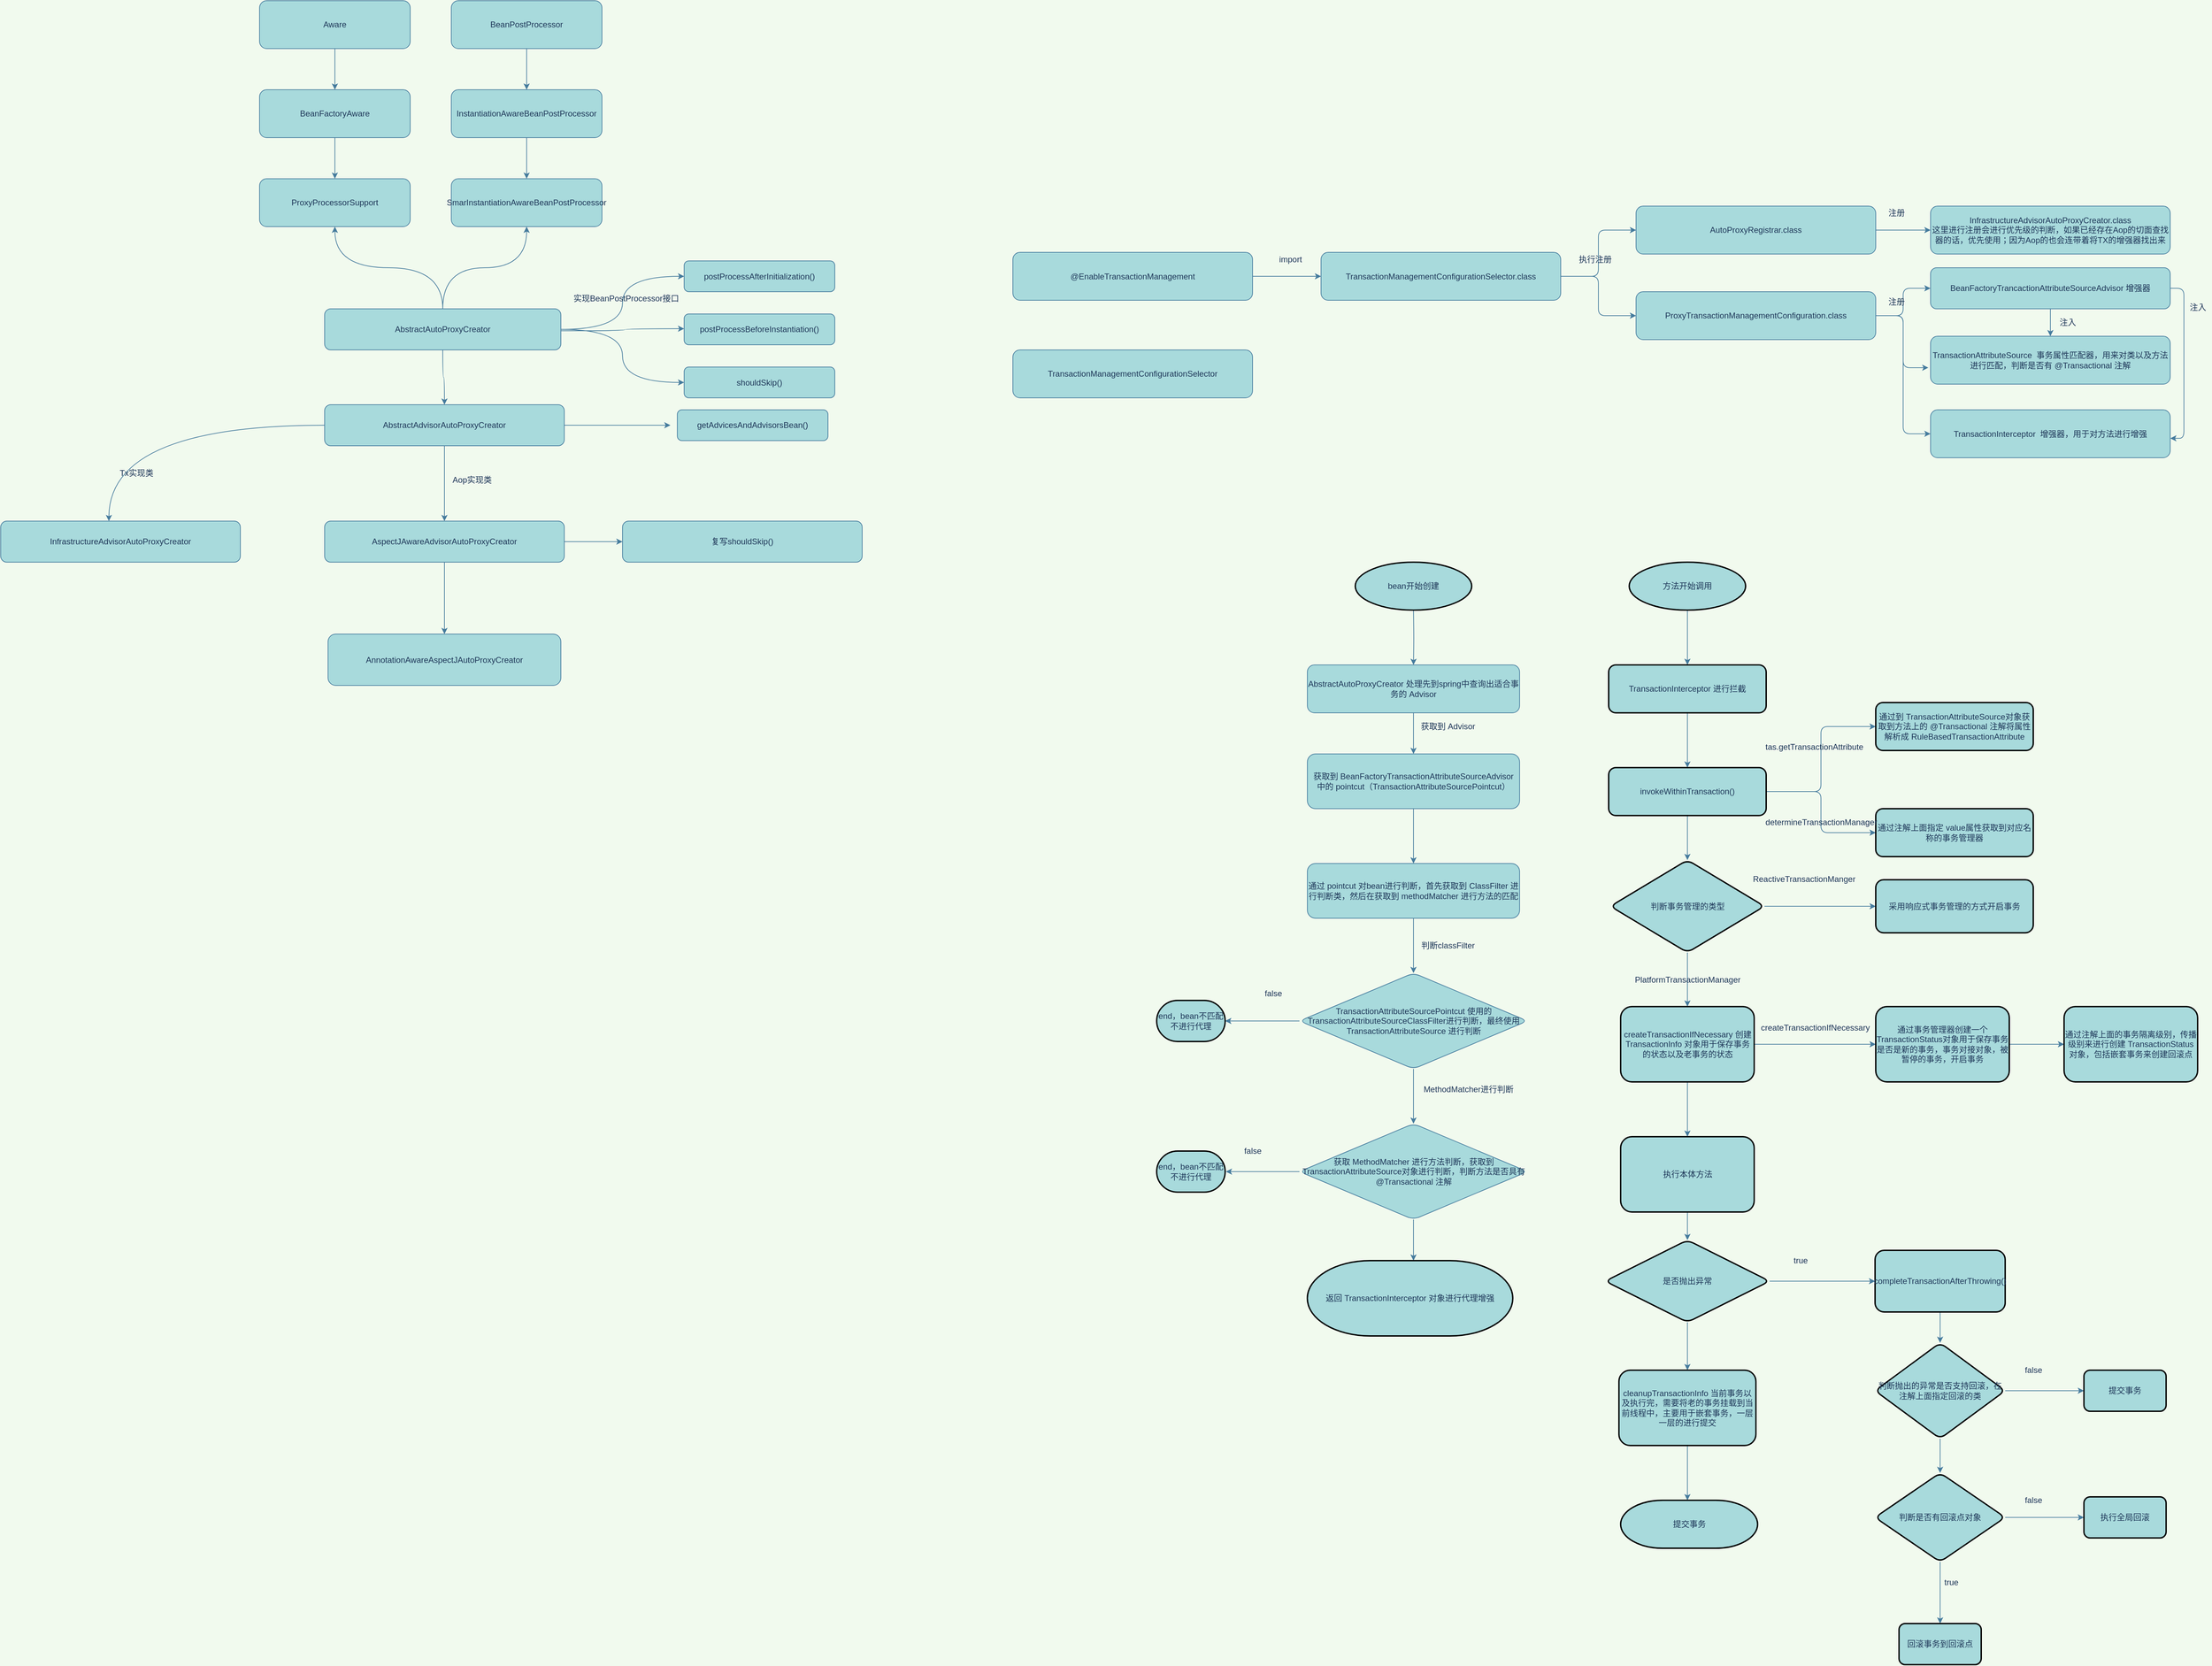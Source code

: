 <mxfile version="14.9.6" type="device"><diagram id="C5RBs43oDa-KdzZeNtuy" name="Page-1"><mxGraphModel dx="3903" dy="832" grid="1" gridSize="10" guides="1" tooltips="1" connect="1" arrows="1" fold="1" page="1" pageScale="1" pageWidth="827" pageHeight="1169" background="#F1FAEE" math="0" shadow="0"><root><mxCell id="WIyWlLk6GJQsqaUBKTNV-0"/><mxCell id="WIyWlLk6GJQsqaUBKTNV-1" parent="WIyWlLk6GJQsqaUBKTNV-0"/><mxCell id="eLT0tfoEjHKnjfUQOv0R-0" value="TransactionManagementConfigurationSelector" style="whiteSpace=wrap;html=1;sketch=0;strokeColor=#457B9D;fillColor=#A8DADC;fontColor=#1D3557;rounded=1;" parent="WIyWlLk6GJQsqaUBKTNV-1" vertex="1"><mxGeometry x="-940" y="740" width="350" height="70" as="geometry"/></mxCell><mxCell id="P9A4Nkdk_NqJgj8fRBMP-0" value="&lt;span&gt;AnnotationAwareAspectJAutoProxyCreator&lt;/span&gt;" style="whiteSpace=wrap;html=1;sketch=0;strokeColor=#457B9D;fillColor=#A8DADC;fontColor=#1D3557;rounded=1;" parent="WIyWlLk6GJQsqaUBKTNV-1" vertex="1"><mxGeometry x="-1940" y="1155" width="340" height="75" as="geometry"/></mxCell><mxCell id="P9A4Nkdk_NqJgj8fRBMP-1" value="" style="edgeStyle=orthogonalEdgeStyle;sketch=0;orthogonalLoop=1;jettySize=auto;html=1;strokeColor=#457B9D;fillColor=#A8DADC;fontColor=#1D3557;curved=1;labelBackgroundColor=#F1FAEE;" parent="WIyWlLk6GJQsqaUBKTNV-1" source="P9A4Nkdk_NqJgj8fRBMP-2" target="P9A4Nkdk_NqJgj8fRBMP-0" edge="1"><mxGeometry relative="1" as="geometry"/></mxCell><mxCell id="P9A4Nkdk_NqJgj8fRBMP-28" style="edgeStyle=orthogonalEdgeStyle;orthogonalLoop=1;jettySize=auto;html=1;curved=1;strokeColor=#457B9D;fontColor=#1D3557;labelBackgroundColor=#F1FAEE;" parent="WIyWlLk6GJQsqaUBKTNV-1" source="P9A4Nkdk_NqJgj8fRBMP-2" edge="1"><mxGeometry relative="1" as="geometry"><mxPoint x="-1510" y="1020" as="targetPoint"/></mxGeometry></mxCell><mxCell id="P9A4Nkdk_NqJgj8fRBMP-2" value="AspectJAwareAdvisorAutoProxyCreator" style="whiteSpace=wrap;html=1;fontColor=#1D3557;strokeColor=#457B9D;fillColor=#A8DADC;sketch=0;rounded=1;" parent="WIyWlLk6GJQsqaUBKTNV-1" vertex="1"><mxGeometry x="-1945" y="990" width="350" height="60" as="geometry"/></mxCell><mxCell id="P9A4Nkdk_NqJgj8fRBMP-3" style="edgeStyle=orthogonalEdgeStyle;sketch=0;orthogonalLoop=1;jettySize=auto;html=1;entryX=0.5;entryY=0;entryDx=0;entryDy=0;strokeColor=#457B9D;fillColor=#A8DADC;fontColor=#1D3557;curved=1;labelBackgroundColor=#F1FAEE;" parent="WIyWlLk6GJQsqaUBKTNV-1" source="P9A4Nkdk_NqJgj8fRBMP-4" target="P9A4Nkdk_NqJgj8fRBMP-2" edge="1"><mxGeometry relative="1" as="geometry"/></mxCell><mxCell id="P9A4Nkdk_NqJgj8fRBMP-24" style="edgeStyle=orthogonalEdgeStyle;orthogonalLoop=1;jettySize=auto;html=1;curved=1;strokeColor=#457B9D;fontColor=#1D3557;labelBackgroundColor=#F1FAEE;" parent="WIyWlLk6GJQsqaUBKTNV-1" source="P9A4Nkdk_NqJgj8fRBMP-4" edge="1"><mxGeometry relative="1" as="geometry"><mxPoint x="-2260" y="990" as="targetPoint"/></mxGeometry></mxCell><mxCell id="P9A4Nkdk_NqJgj8fRBMP-35" style="edgeStyle=orthogonalEdgeStyle;curved=1;orthogonalLoop=1;jettySize=auto;html=1;strokeColor=#457B9D;fontColor=#1D3557;labelBackgroundColor=#F1FAEE;" parent="WIyWlLk6GJQsqaUBKTNV-1" source="P9A4Nkdk_NqJgj8fRBMP-4" edge="1"><mxGeometry relative="1" as="geometry"><mxPoint x="-1440" y="850" as="targetPoint"/></mxGeometry></mxCell><mxCell id="P9A4Nkdk_NqJgj8fRBMP-4" value="AbstractAdvisorAutoProxyCreator" style="whiteSpace=wrap;html=1;fontColor=#1D3557;strokeColor=#457B9D;fillColor=#A8DADC;sketch=0;rounded=1;" parent="WIyWlLk6GJQsqaUBKTNV-1" vertex="1"><mxGeometry x="-1945" y="820" width="350" height="60" as="geometry"/></mxCell><mxCell id="P9A4Nkdk_NqJgj8fRBMP-5" value="" style="edgeStyle=orthogonalEdgeStyle;sketch=0;orthogonalLoop=1;jettySize=auto;html=1;strokeColor=#457B9D;fillColor=#A8DADC;fontColor=#1D3557;curved=1;labelBackgroundColor=#F1FAEE;" parent="WIyWlLk6GJQsqaUBKTNV-1" source="P9A4Nkdk_NqJgj8fRBMP-10" target="P9A4Nkdk_NqJgj8fRBMP-4" edge="1"><mxGeometry relative="1" as="geometry"/></mxCell><mxCell id="P9A4Nkdk_NqJgj8fRBMP-6" style="edgeStyle=orthogonalEdgeStyle;sketch=0;orthogonalLoop=1;jettySize=auto;html=1;strokeColor=#457B9D;fillColor=#A8DADC;fontColor=#1D3557;entryX=0.5;entryY=1;entryDx=0;entryDy=0;curved=1;labelBackgroundColor=#F1FAEE;" parent="WIyWlLk6GJQsqaUBKTNV-1" source="P9A4Nkdk_NqJgj8fRBMP-10" target="P9A4Nkdk_NqJgj8fRBMP-11" edge="1"><mxGeometry relative="1" as="geometry"><mxPoint x="-1650" y="600" as="targetPoint"/></mxGeometry></mxCell><mxCell id="P9A4Nkdk_NqJgj8fRBMP-7" style="edgeStyle=orthogonalEdgeStyle;sketch=0;orthogonalLoop=1;jettySize=auto;html=1;strokeColor=#457B9D;fillColor=#A8DADC;fontColor=#1D3557;entryX=0.5;entryY=1;entryDx=0;entryDy=0;curved=1;labelBackgroundColor=#F1FAEE;" parent="WIyWlLk6GJQsqaUBKTNV-1" source="P9A4Nkdk_NqJgj8fRBMP-10" target="P9A4Nkdk_NqJgj8fRBMP-16" edge="1"><mxGeometry relative="1" as="geometry"><mxPoint x="-1910" y="570" as="targetPoint"/></mxGeometry></mxCell><mxCell id="P9A4Nkdk_NqJgj8fRBMP-8" value="" style="edgeStyle=orthogonalEdgeStyle;sketch=0;orthogonalLoop=1;jettySize=auto;html=1;strokeColor=#457B9D;fillColor=#A8DADC;fontColor=#1D3557;curved=1;labelBackgroundColor=#F1FAEE;" parent="WIyWlLk6GJQsqaUBKTNV-1" edge="1"><mxGeometry relative="1" as="geometry"><mxPoint x="-1600" y="712.059" as="sourcePoint"/><mxPoint x="-1420" y="709" as="targetPoint"/><Array as="points"><mxPoint x="-1507" y="712"/><mxPoint x="-1507" y="709"/></Array></mxGeometry></mxCell><mxCell id="P9A4Nkdk_NqJgj8fRBMP-9" style="edgeStyle=orthogonalEdgeStyle;sketch=0;orthogonalLoop=1;jettySize=auto;html=1;entryX=0;entryY=0.5;entryDx=0;entryDy=0;strokeColor=#457B9D;fillColor=#A8DADC;fontColor=#1D3557;curved=1;labelBackgroundColor=#F1FAEE;" parent="WIyWlLk6GJQsqaUBKTNV-1" source="P9A4Nkdk_NqJgj8fRBMP-10" target="P9A4Nkdk_NqJgj8fRBMP-23" edge="1"><mxGeometry relative="1" as="geometry"/></mxCell><mxCell id="P9A4Nkdk_NqJgj8fRBMP-34" style="edgeStyle=orthogonalEdgeStyle;curved=1;orthogonalLoop=1;jettySize=auto;html=1;entryX=0;entryY=0.5;entryDx=0;entryDy=0;strokeColor=#457B9D;fontColor=#1D3557;labelBackgroundColor=#F1FAEE;" parent="WIyWlLk6GJQsqaUBKTNV-1" source="P9A4Nkdk_NqJgj8fRBMP-10" target="P9A4Nkdk_NqJgj8fRBMP-31" edge="1"><mxGeometry relative="1" as="geometry"/></mxCell><mxCell id="P9A4Nkdk_NqJgj8fRBMP-10" value="AbstractAutoProxyCreator" style="whiteSpace=wrap;html=1;fontColor=#1D3557;strokeColor=#457B9D;fillColor=#A8DADC;sketch=0;rounded=1;" parent="WIyWlLk6GJQsqaUBKTNV-1" vertex="1"><mxGeometry x="-1945" y="680" width="345" height="60" as="geometry"/></mxCell><mxCell id="P9A4Nkdk_NqJgj8fRBMP-11" value="SmarInstantiationAwareBeanPostProcessor" style="whiteSpace=wrap;html=1;sketch=0;strokeColor=#457B9D;fillColor=#A8DADC;fontColor=#1D3557;rounded=1;" parent="WIyWlLk6GJQsqaUBKTNV-1" vertex="1"><mxGeometry x="-1760" y="490" width="220" height="70" as="geometry"/></mxCell><mxCell id="P9A4Nkdk_NqJgj8fRBMP-12" value="" style="edgeStyle=orthogonalEdgeStyle;sketch=0;orthogonalLoop=1;jettySize=auto;html=1;strokeColor=#457B9D;fillColor=#A8DADC;fontColor=#1D3557;curved=1;labelBackgroundColor=#F1FAEE;" parent="WIyWlLk6GJQsqaUBKTNV-1" source="P9A4Nkdk_NqJgj8fRBMP-13" target="P9A4Nkdk_NqJgj8fRBMP-11" edge="1"><mxGeometry relative="1" as="geometry"/></mxCell><mxCell id="P9A4Nkdk_NqJgj8fRBMP-13" value="InstantiationAwareBeanPostProcessor" style="whiteSpace=wrap;html=1;sketch=0;strokeColor=#457B9D;fillColor=#A8DADC;fontColor=#1D3557;rounded=1;" parent="WIyWlLk6GJQsqaUBKTNV-1" vertex="1"><mxGeometry x="-1760" y="360" width="220" height="70" as="geometry"/></mxCell><mxCell id="P9A4Nkdk_NqJgj8fRBMP-14" value="" style="edgeStyle=orthogonalEdgeStyle;sketch=0;orthogonalLoop=1;jettySize=auto;html=1;strokeColor=#457B9D;fillColor=#A8DADC;fontColor=#1D3557;curved=1;labelBackgroundColor=#F1FAEE;" parent="WIyWlLk6GJQsqaUBKTNV-1" source="P9A4Nkdk_NqJgj8fRBMP-15" target="P9A4Nkdk_NqJgj8fRBMP-13" edge="1"><mxGeometry relative="1" as="geometry"/></mxCell><mxCell id="P9A4Nkdk_NqJgj8fRBMP-15" value="BeanPostProcessor" style="whiteSpace=wrap;html=1;sketch=0;strokeColor=#457B9D;fillColor=#A8DADC;fontColor=#1D3557;rounded=1;" parent="WIyWlLk6GJQsqaUBKTNV-1" vertex="1"><mxGeometry x="-1760" y="230" width="220" height="70" as="geometry"/></mxCell><mxCell id="P9A4Nkdk_NqJgj8fRBMP-16" value="ProxyProcessorSupport" style="whiteSpace=wrap;html=1;sketch=0;strokeColor=#457B9D;fillColor=#A8DADC;fontColor=#1D3557;rounded=1;" parent="WIyWlLk6GJQsqaUBKTNV-1" vertex="1"><mxGeometry x="-2040" y="490" width="220" height="70" as="geometry"/></mxCell><mxCell id="P9A4Nkdk_NqJgj8fRBMP-17" style="edgeStyle=orthogonalEdgeStyle;sketch=0;orthogonalLoop=1;jettySize=auto;html=1;strokeColor=#457B9D;fillColor=#A8DADC;fontColor=#1D3557;curved=1;labelBackgroundColor=#F1FAEE;" parent="WIyWlLk6GJQsqaUBKTNV-1" source="P9A4Nkdk_NqJgj8fRBMP-18" edge="1"><mxGeometry relative="1" as="geometry"><mxPoint x="-1930" y="360" as="targetPoint"/></mxGeometry></mxCell><mxCell id="P9A4Nkdk_NqJgj8fRBMP-18" value="Aware" style="whiteSpace=wrap;html=1;sketch=0;strokeColor=#457B9D;fillColor=#A8DADC;fontColor=#1D3557;rounded=1;" parent="WIyWlLk6GJQsqaUBKTNV-1" vertex="1"><mxGeometry x="-2040" y="230" width="220" height="70" as="geometry"/></mxCell><mxCell id="P9A4Nkdk_NqJgj8fRBMP-19" value="" style="edgeStyle=orthogonalEdgeStyle;sketch=0;orthogonalLoop=1;jettySize=auto;html=1;strokeColor=#457B9D;fillColor=#A8DADC;fontColor=#1D3557;curved=1;labelBackgroundColor=#F1FAEE;" parent="WIyWlLk6GJQsqaUBKTNV-1" source="P9A4Nkdk_NqJgj8fRBMP-20" target="P9A4Nkdk_NqJgj8fRBMP-16" edge="1"><mxGeometry relative="1" as="geometry"/></mxCell><mxCell id="P9A4Nkdk_NqJgj8fRBMP-20" value="BeanFactoryAware" style="whiteSpace=wrap;html=1;sketch=0;strokeColor=#457B9D;fillColor=#A8DADC;fontColor=#1D3557;rounded=1;" parent="WIyWlLk6GJQsqaUBKTNV-1" vertex="1"><mxGeometry x="-2040" y="360" width="220" height="70" as="geometry"/></mxCell><mxCell id="P9A4Nkdk_NqJgj8fRBMP-21" value="postProcessBeforeInstantiation()" style="whiteSpace=wrap;html=1;fontColor=#1D3557;strokeColor=#457B9D;fillColor=#A8DADC;sketch=0;rounded=1;" parent="WIyWlLk6GJQsqaUBKTNV-1" vertex="1"><mxGeometry x="-1420" y="687.5" width="220" height="45" as="geometry"/></mxCell><mxCell id="P9A4Nkdk_NqJgj8fRBMP-22" value="&lt;span&gt;实现BeanPostProcessor接口&lt;/span&gt;" style="text;html=1;align=center;verticalAlign=middle;resizable=0;points=[];autosize=1;fontColor=#1D3557;rounded=1;" parent="WIyWlLk6GJQsqaUBKTNV-1" vertex="1"><mxGeometry x="-1590" y="655" width="170" height="20" as="geometry"/></mxCell><mxCell id="P9A4Nkdk_NqJgj8fRBMP-23" value="postProcessAfterInitialization()" style="whiteSpace=wrap;html=1;fontColor=#1D3557;strokeColor=#457B9D;fillColor=#A8DADC;sketch=0;rounded=1;" parent="WIyWlLk6GJQsqaUBKTNV-1" vertex="1"><mxGeometry x="-1420" y="610" width="220" height="45" as="geometry"/></mxCell><mxCell id="P9A4Nkdk_NqJgj8fRBMP-25" value="InfrastructureAdvisorAutoProxyCreator" style="whiteSpace=wrap;html=1;fontColor=#1D3557;strokeColor=#457B9D;fillColor=#A8DADC;sketch=0;rounded=1;" parent="WIyWlLk6GJQsqaUBKTNV-1" vertex="1"><mxGeometry x="-2418" y="990" width="350" height="60" as="geometry"/></mxCell><mxCell id="P9A4Nkdk_NqJgj8fRBMP-26" value="Aop实现类" style="text;html=1;align=center;verticalAlign=middle;resizable=0;points=[];autosize=1;fontColor=#1D3557;rounded=1;" parent="WIyWlLk6GJQsqaUBKTNV-1" vertex="1"><mxGeometry x="-1765" y="920" width="70" height="20" as="geometry"/></mxCell><mxCell id="P9A4Nkdk_NqJgj8fRBMP-27" value="Tx实现类" style="text;html=1;align=center;verticalAlign=middle;resizable=0;points=[];autosize=1;fontColor=#1D3557;rounded=1;" parent="WIyWlLk6GJQsqaUBKTNV-1" vertex="1"><mxGeometry x="-2250" y="910" width="60" height="20" as="geometry"/></mxCell><mxCell id="P9A4Nkdk_NqJgj8fRBMP-30" value="复写shouldSkip()" style="whiteSpace=wrap;html=1;fontColor=#1D3557;strokeColor=#457B9D;fillColor=#A8DADC;sketch=0;rounded=1;" parent="WIyWlLk6GJQsqaUBKTNV-1" vertex="1"><mxGeometry x="-1510" y="990" width="350" height="60" as="geometry"/></mxCell><mxCell id="P9A4Nkdk_NqJgj8fRBMP-31" value="shouldSkip()" style="whiteSpace=wrap;html=1;fontColor=#1D3557;strokeColor=#457B9D;fillColor=#A8DADC;sketch=0;rounded=1;" parent="WIyWlLk6GJQsqaUBKTNV-1" vertex="1"><mxGeometry x="-1420" y="765" width="220" height="45" as="geometry"/></mxCell><mxCell id="P9A4Nkdk_NqJgj8fRBMP-36" value="getAdvicesAndAdvisorsBean()" style="whiteSpace=wrap;html=1;fontColor=#1D3557;strokeColor=#457B9D;fillColor=#A8DADC;sketch=0;rounded=1;" parent="WIyWlLk6GJQsqaUBKTNV-1" vertex="1"><mxGeometry x="-1430" y="827.5" width="220" height="45" as="geometry"/></mxCell><mxCell id="olrkOffoOu80r6cFGEQf-2" style="edgeStyle=orthogonalEdgeStyle;orthogonalLoop=1;jettySize=auto;html=1;strokeColor=#457B9D;fontColor=#1D3557;labelBackgroundColor=#F1FAEE;" parent="WIyWlLk6GJQsqaUBKTNV-1" source="olrkOffoOu80r6cFGEQf-1" edge="1"><mxGeometry relative="1" as="geometry"><mxPoint x="-490" y="632.5" as="targetPoint"/></mxGeometry></mxCell><mxCell id="olrkOffoOu80r6cFGEQf-1" value="@EnableTransactionManagement" style="whiteSpace=wrap;html=1;sketch=0;strokeColor=#457B9D;fillColor=#A8DADC;fontColor=#1D3557;rounded=1;" parent="WIyWlLk6GJQsqaUBKTNV-1" vertex="1"><mxGeometry x="-940" y="597.5" width="350" height="70" as="geometry"/></mxCell><mxCell id="olrkOffoOu80r6cFGEQf-3" value="import" style="text;html=1;align=center;verticalAlign=middle;resizable=0;points=[];autosize=1;fontColor=#1D3557;rounded=1;" parent="WIyWlLk6GJQsqaUBKTNV-1" vertex="1"><mxGeometry x="-560" y="597.5" width="50" height="20" as="geometry"/></mxCell><mxCell id="olrkOffoOu80r6cFGEQf-5" style="edgeStyle=orthogonalEdgeStyle;orthogonalLoop=1;jettySize=auto;html=1;entryX=0;entryY=0.5;entryDx=0;entryDy=0;strokeColor=#457B9D;fontColor=#1D3557;labelBackgroundColor=#F1FAEE;" parent="WIyWlLk6GJQsqaUBKTNV-1" source="olrkOffoOu80r6cFGEQf-4" target="olrkOffoOu80r6cFGEQf-7" edge="1"><mxGeometry relative="1" as="geometry"><mxPoint x="-50" y="632.5" as="targetPoint"/></mxGeometry></mxCell><mxCell id="olrkOffoOu80r6cFGEQf-9" style="edgeStyle=orthogonalEdgeStyle;orthogonalLoop=1;jettySize=auto;html=1;entryX=0;entryY=0.5;entryDx=0;entryDy=0;strokeColor=#457B9D;fontColor=#1D3557;labelBackgroundColor=#F1FAEE;" parent="WIyWlLk6GJQsqaUBKTNV-1" source="olrkOffoOu80r6cFGEQf-4" target="olrkOffoOu80r6cFGEQf-8" edge="1"><mxGeometry relative="1" as="geometry"/></mxCell><mxCell id="olrkOffoOu80r6cFGEQf-4" value="TransactionManagementConfigurationSelector.class" style="whiteSpace=wrap;html=1;sketch=0;strokeColor=#457B9D;fillColor=#A8DADC;fontColor=#1D3557;rounded=1;" parent="WIyWlLk6GJQsqaUBKTNV-1" vertex="1"><mxGeometry x="-490" y="597.5" width="350" height="70" as="geometry"/></mxCell><mxCell id="olrkOffoOu80r6cFGEQf-6" value="执行注册" style="text;html=1;align=center;verticalAlign=middle;resizable=0;points=[];autosize=1;fontColor=#1D3557;rounded=1;" parent="WIyWlLk6GJQsqaUBKTNV-1" vertex="1"><mxGeometry x="-120" y="597.5" width="60" height="20" as="geometry"/></mxCell><mxCell id="olrkOffoOu80r6cFGEQf-10" style="edgeStyle=orthogonalEdgeStyle;orthogonalLoop=1;jettySize=auto;html=1;strokeColor=#457B9D;fontColor=#1D3557;labelBackgroundColor=#F1FAEE;" parent="WIyWlLk6GJQsqaUBKTNV-1" source="olrkOffoOu80r6cFGEQf-7" edge="1"><mxGeometry relative="1" as="geometry"><mxPoint x="400" y="565" as="targetPoint"/></mxGeometry></mxCell><mxCell id="olrkOffoOu80r6cFGEQf-7" value="AutoProxyRegistrar.class" style="whiteSpace=wrap;html=1;sketch=0;strokeColor=#457B9D;fillColor=#A8DADC;fontColor=#1D3557;rounded=1;" parent="WIyWlLk6GJQsqaUBKTNV-1" vertex="1"><mxGeometry x="-30" y="530" width="350" height="70" as="geometry"/></mxCell><mxCell id="olrkOffoOu80r6cFGEQf-13" style="edgeStyle=orthogonalEdgeStyle;orthogonalLoop=1;jettySize=auto;html=1;entryX=0;entryY=0.5;entryDx=0;entryDy=0;strokeColor=#457B9D;fontColor=#1D3557;labelBackgroundColor=#F1FAEE;" parent="WIyWlLk6GJQsqaUBKTNV-1" source="olrkOffoOu80r6cFGEQf-8" target="olrkOffoOu80r6cFGEQf-14" edge="1"><mxGeometry relative="1" as="geometry"><mxPoint x="400" y="690" as="targetPoint"/></mxGeometry></mxCell><mxCell id="olrkOffoOu80r6cFGEQf-20" style="edgeStyle=orthogonalEdgeStyle;orthogonalLoop=1;jettySize=auto;html=1;entryX=-0.009;entryY=0.657;entryDx=0;entryDy=0;entryPerimeter=0;strokeColor=#457B9D;fontColor=#1D3557;labelBackgroundColor=#F1FAEE;" parent="WIyWlLk6GJQsqaUBKTNV-1" source="olrkOffoOu80r6cFGEQf-8" target="olrkOffoOu80r6cFGEQf-16" edge="1"><mxGeometry relative="1" as="geometry"/></mxCell><mxCell id="olrkOffoOu80r6cFGEQf-21" style="edgeStyle=orthogonalEdgeStyle;orthogonalLoop=1;jettySize=auto;html=1;entryX=0;entryY=0.5;entryDx=0;entryDy=0;strokeColor=#457B9D;fontColor=#1D3557;labelBackgroundColor=#F1FAEE;" parent="WIyWlLk6GJQsqaUBKTNV-1" source="olrkOffoOu80r6cFGEQf-8" target="olrkOffoOu80r6cFGEQf-17" edge="1"><mxGeometry relative="1" as="geometry"/></mxCell><mxCell id="olrkOffoOu80r6cFGEQf-8" value="ProxyTransactionManagementConfiguration.class" style="whiteSpace=wrap;html=1;sketch=0;strokeColor=#457B9D;fillColor=#A8DADC;fontColor=#1D3557;rounded=1;" parent="WIyWlLk6GJQsqaUBKTNV-1" vertex="1"><mxGeometry x="-30" y="655" width="350" height="70" as="geometry"/></mxCell><mxCell id="olrkOffoOu80r6cFGEQf-25" style="edgeStyle=orthogonalEdgeStyle;orthogonalLoop=1;jettySize=auto;html=1;entryX=1;entryY=0.595;entryDx=0;entryDy=0;entryPerimeter=0;exitX=1;exitY=0.5;exitDx=0;exitDy=0;strokeColor=#457B9D;fontColor=#1D3557;labelBackgroundColor=#F1FAEE;" parent="WIyWlLk6GJQsqaUBKTNV-1" source="olrkOffoOu80r6cFGEQf-14" target="olrkOffoOu80r6cFGEQf-17" edge="1"><mxGeometry relative="1" as="geometry"><Array as="points"><mxPoint x="770" y="650"/><mxPoint x="770" y="869"/></Array></mxGeometry></mxCell><mxCell id="olrkOffoOu80r6cFGEQf-11" value="InfrastructureAdvisorAutoProxyCreator.class&lt;br&gt;这里进行注册会进行优先级的判断，如果已经存在Aop的切面查找器的话，优先使用；因为Aop的也会连带着将TX的增强器找出来" style="whiteSpace=wrap;html=1;sketch=0;strokeColor=#457B9D;fillColor=#A8DADC;fontColor=#1D3557;rounded=1;" parent="WIyWlLk6GJQsqaUBKTNV-1" vertex="1"><mxGeometry x="400" y="530" width="350" height="70" as="geometry"/></mxCell><mxCell id="olrkOffoOu80r6cFGEQf-12" value="注册" style="text;html=1;align=center;verticalAlign=middle;resizable=0;points=[];autosize=1;fontColor=#1D3557;rounded=1;" parent="WIyWlLk6GJQsqaUBKTNV-1" vertex="1"><mxGeometry x="330" y="530" width="40" height="20" as="geometry"/></mxCell><mxCell id="olrkOffoOu80r6cFGEQf-18" value="" style="edgeStyle=orthogonalEdgeStyle;orthogonalLoop=1;jettySize=auto;html=1;strokeColor=#457B9D;fontColor=#1D3557;labelBackgroundColor=#F1FAEE;" parent="WIyWlLk6GJQsqaUBKTNV-1" source="olrkOffoOu80r6cFGEQf-14" target="olrkOffoOu80r6cFGEQf-16" edge="1"><mxGeometry relative="1" as="geometry"/></mxCell><mxCell id="olrkOffoOu80r6cFGEQf-14" value="BeanFactoryTrancactionAttributeSourceAdvisor 增强器" style="whiteSpace=wrap;html=1;sketch=0;strokeColor=#457B9D;fillColor=#A8DADC;fontColor=#1D3557;rounded=1;" parent="WIyWlLk6GJQsqaUBKTNV-1" vertex="1"><mxGeometry x="400" y="620" width="350" height="60" as="geometry"/></mxCell><mxCell id="olrkOffoOu80r6cFGEQf-15" value="注册" style="text;html=1;align=center;verticalAlign=middle;resizable=0;points=[];autosize=1;fontColor=#1D3557;rounded=1;" parent="WIyWlLk6GJQsqaUBKTNV-1" vertex="1"><mxGeometry x="330" y="660" width="40" height="20" as="geometry"/></mxCell><mxCell id="olrkOffoOu80r6cFGEQf-16" value="TransactionAttributeSource&amp;nbsp; 事务属性匹配器，用来对类以及方法进行匹配，判断是否有 @Transactional 注解" style="whiteSpace=wrap;html=1;sketch=0;strokeColor=#457B9D;fillColor=#A8DADC;fontColor=#1D3557;rounded=1;" parent="WIyWlLk6GJQsqaUBKTNV-1" vertex="1"><mxGeometry x="400" y="720" width="350" height="70" as="geometry"/></mxCell><mxCell id="olrkOffoOu80r6cFGEQf-17" value="TransactionInterceptor&amp;nbsp; 增强器，用于对方法进行增强" style="whiteSpace=wrap;html=1;sketch=0;strokeColor=#457B9D;fillColor=#A8DADC;fontColor=#1D3557;rounded=1;" parent="WIyWlLk6GJQsqaUBKTNV-1" vertex="1"><mxGeometry x="400" y="827.5" width="350" height="70" as="geometry"/></mxCell><mxCell id="olrkOffoOu80r6cFGEQf-22" value="注入" style="text;html=1;align=center;verticalAlign=middle;resizable=0;points=[];autosize=1;fontColor=#1D3557;rounded=1;" parent="WIyWlLk6GJQsqaUBKTNV-1" vertex="1"><mxGeometry x="580" y="690" width="40" height="20" as="geometry"/></mxCell><mxCell id="olrkOffoOu80r6cFGEQf-23" value="注入" style="text;html=1;align=center;verticalAlign=middle;resizable=0;points=[];autosize=1;fontColor=#1D3557;rounded=1;" parent="WIyWlLk6GJQsqaUBKTNV-1" vertex="1"><mxGeometry x="770" y="667.5" width="40" height="20" as="geometry"/></mxCell><mxCell id="Tdow__MM9G8RMnqkCLOS-4" value="" style="edgeStyle=orthogonalEdgeStyle;curved=0;rounded=1;sketch=0;orthogonalLoop=1;jettySize=auto;html=1;fontColor=#1D3557;strokeColor=#457B9D;fillColor=#A8DADC;" edge="1" parent="WIyWlLk6GJQsqaUBKTNV-1" target="Tdow__MM9G8RMnqkCLOS-3"><mxGeometry relative="1" as="geometry"><mxPoint x="-355" y="1120" as="sourcePoint"/></mxGeometry></mxCell><mxCell id="Tdow__MM9G8RMnqkCLOS-6" value="" style="edgeStyle=orthogonalEdgeStyle;curved=0;rounded=1;sketch=0;orthogonalLoop=1;jettySize=auto;html=1;fontColor=#1D3557;strokeColor=#457B9D;fillColor=#A8DADC;" edge="1" parent="WIyWlLk6GJQsqaUBKTNV-1" source="Tdow__MM9G8RMnqkCLOS-3" target="Tdow__MM9G8RMnqkCLOS-5"><mxGeometry relative="1" as="geometry"/></mxCell><mxCell id="Tdow__MM9G8RMnqkCLOS-3" value="AbstractAutoProxyCreator 处理先到spring中查询出适合事务的 Advisor" style="rounded=1;whiteSpace=wrap;html=1;sketch=0;fontColor=#1D3557;strokeColor=#457B9D;fillColor=#A8DADC;" vertex="1" parent="WIyWlLk6GJQsqaUBKTNV-1"><mxGeometry x="-510" y="1200" width="310" height="70" as="geometry"/></mxCell><mxCell id="Tdow__MM9G8RMnqkCLOS-9" value="" style="edgeStyle=orthogonalEdgeStyle;curved=0;rounded=1;sketch=0;orthogonalLoop=1;jettySize=auto;html=1;fontColor=#1D3557;strokeColor=#457B9D;fillColor=#A8DADC;" edge="1" parent="WIyWlLk6GJQsqaUBKTNV-1" source="Tdow__MM9G8RMnqkCLOS-5" target="Tdow__MM9G8RMnqkCLOS-8"><mxGeometry relative="1" as="geometry"/></mxCell><mxCell id="Tdow__MM9G8RMnqkCLOS-5" value="获取到 BeanFactoryTransactionAttributeSourceAdvisor&lt;br&gt;中的 pointcut（TransactionAttributeSourcePointcut）" style="rounded=1;whiteSpace=wrap;html=1;sketch=0;fontColor=#1D3557;strokeColor=#457B9D;fillColor=#A8DADC;" vertex="1" parent="WIyWlLk6GJQsqaUBKTNV-1"><mxGeometry x="-510" y="1330" width="310" height="80" as="geometry"/></mxCell><mxCell id="Tdow__MM9G8RMnqkCLOS-7" value="获取到 Advisor" style="text;html=1;align=center;verticalAlign=middle;resizable=0;points=[];autosize=1;strokeColor=none;fontColor=#1D3557;" vertex="1" parent="WIyWlLk6GJQsqaUBKTNV-1"><mxGeometry x="-350" y="1280" width="90" height="20" as="geometry"/></mxCell><mxCell id="Tdow__MM9G8RMnqkCLOS-11" value="" style="edgeStyle=orthogonalEdgeStyle;curved=0;rounded=1;sketch=0;orthogonalLoop=1;jettySize=auto;html=1;fontColor=#1D3557;strokeColor=#457B9D;fillColor=#A8DADC;" edge="1" parent="WIyWlLk6GJQsqaUBKTNV-1" source="Tdow__MM9G8RMnqkCLOS-8"><mxGeometry relative="1" as="geometry"><mxPoint x="-355" y="1650" as="targetPoint"/></mxGeometry></mxCell><mxCell id="Tdow__MM9G8RMnqkCLOS-8" value="通过 pointcut 对bean进行判断，首先获取到 ClassFilter 进行判断类，然后在获取到 methodMatcher 进行方法的匹配" style="rounded=1;whiteSpace=wrap;html=1;sketch=0;fontColor=#1D3557;strokeColor=#457B9D;fillColor=#A8DADC;" vertex="1" parent="WIyWlLk6GJQsqaUBKTNV-1"><mxGeometry x="-510" y="1490" width="310" height="80" as="geometry"/></mxCell><mxCell id="Tdow__MM9G8RMnqkCLOS-12" value="判断classFilter" style="text;html=1;align=center;verticalAlign=middle;resizable=0;points=[];autosize=1;strokeColor=none;fontColor=#1D3557;" vertex="1" parent="WIyWlLk6GJQsqaUBKTNV-1"><mxGeometry x="-350" y="1600" width="90" height="20" as="geometry"/></mxCell><mxCell id="Tdow__MM9G8RMnqkCLOS-16" value="" style="edgeStyle=orthogonalEdgeStyle;curved=0;rounded=1;sketch=0;orthogonalLoop=1;jettySize=auto;html=1;fontColor=#1D3557;strokeColor=#457B9D;fillColor=#A8DADC;" edge="1" parent="WIyWlLk6GJQsqaUBKTNV-1" source="Tdow__MM9G8RMnqkCLOS-13"><mxGeometry relative="1" as="geometry"><mxPoint x="-630" y="1720" as="targetPoint"/></mxGeometry></mxCell><mxCell id="Tdow__MM9G8RMnqkCLOS-23" value="" style="edgeStyle=orthogonalEdgeStyle;curved=0;rounded=1;sketch=0;orthogonalLoop=1;jettySize=auto;html=1;fontColor=#1D3557;strokeColor=#457B9D;fillColor=#A8DADC;" edge="1" parent="WIyWlLk6GJQsqaUBKTNV-1" source="Tdow__MM9G8RMnqkCLOS-13" target="Tdow__MM9G8RMnqkCLOS-22"><mxGeometry relative="1" as="geometry"/></mxCell><mxCell id="Tdow__MM9G8RMnqkCLOS-13" value="&lt;span&gt;TransactionAttributeSourcePointcut 使用的TransactionAttributeSourceClassFilter进行判断，最终使用&lt;br&gt;TransactionAttributeSource 进行判断&lt;br&gt;&lt;/span&gt;" style="rhombus;whiteSpace=wrap;html=1;rounded=1;sketch=0;fontColor=#1D3557;strokeColor=#457B9D;fillColor=#A8DADC;" vertex="1" parent="WIyWlLk6GJQsqaUBKTNV-1"><mxGeometry x="-521.5" y="1650" width="333" height="140" as="geometry"/></mxCell><mxCell id="Tdow__MM9G8RMnqkCLOS-17" value="&lt;span&gt;bean开始创建&lt;/span&gt;" style="strokeWidth=2;html=1;shape=mxgraph.flowchart.start_1;whiteSpace=wrap;rounded=1;sketch=0;fontColor=#1D3557;fillColor=#A8DADC;" vertex="1" parent="WIyWlLk6GJQsqaUBKTNV-1"><mxGeometry x="-440" y="1050" width="170" height="70" as="geometry"/></mxCell><mxCell id="Tdow__MM9G8RMnqkCLOS-18" value="false" style="text;html=1;align=center;verticalAlign=middle;resizable=0;points=[];autosize=1;strokeColor=none;fontColor=#1D3557;" vertex="1" parent="WIyWlLk6GJQsqaUBKTNV-1"><mxGeometry x="-580" y="1670" width="40" height="20" as="geometry"/></mxCell><mxCell id="Tdow__MM9G8RMnqkCLOS-19" value="end，bean不匹配不进行代理" style="strokeWidth=2;html=1;shape=mxgraph.flowchart.terminator;whiteSpace=wrap;rounded=1;sketch=0;fontColor=#1D3557;fillColor=#A8DADC;" vertex="1" parent="WIyWlLk6GJQsqaUBKTNV-1"><mxGeometry x="-730" y="1690" width="100" height="60" as="geometry"/></mxCell><mxCell id="Tdow__MM9G8RMnqkCLOS-26" style="edgeStyle=orthogonalEdgeStyle;curved=0;rounded=1;sketch=0;orthogonalLoop=1;jettySize=auto;html=1;fontColor=#1D3557;strokeColor=#457B9D;fillColor=#A8DADC;" edge="1" parent="WIyWlLk6GJQsqaUBKTNV-1" source="Tdow__MM9G8RMnqkCLOS-22"><mxGeometry relative="1" as="geometry"><mxPoint x="-629" y="1940" as="targetPoint"/></mxGeometry></mxCell><mxCell id="Tdow__MM9G8RMnqkCLOS-29" value="" style="edgeStyle=orthogonalEdgeStyle;curved=0;rounded=1;sketch=0;orthogonalLoop=1;jettySize=auto;html=1;fontColor=#1D3557;strokeColor=#457B9D;fillColor=#A8DADC;" edge="1" parent="WIyWlLk6GJQsqaUBKTNV-1" source="Tdow__MM9G8RMnqkCLOS-22"><mxGeometry relative="1" as="geometry"><mxPoint x="-355" y="2070" as="targetPoint"/></mxGeometry></mxCell><mxCell id="Tdow__MM9G8RMnqkCLOS-22" value="&lt;span&gt;获取 MethodMatcher 进行方法判断，获取到 TransactionAttributeSource对象进行判断，判断方法是否具有&lt;br&gt;@Transactional 注解&lt;br&gt;&lt;/span&gt;" style="rhombus;whiteSpace=wrap;html=1;rounded=1;sketch=0;fontColor=#1D3557;strokeColor=#457B9D;fillColor=#A8DADC;" vertex="1" parent="WIyWlLk6GJQsqaUBKTNV-1"><mxGeometry x="-521.5" y="1870" width="333" height="140" as="geometry"/></mxCell><mxCell id="Tdow__MM9G8RMnqkCLOS-24" value="MethodMatcher进行判断" style="text;html=1;align=center;verticalAlign=middle;resizable=0;points=[];autosize=1;strokeColor=none;fontColor=#1D3557;" vertex="1" parent="WIyWlLk6GJQsqaUBKTNV-1"><mxGeometry x="-350" y="1810" width="150" height="20" as="geometry"/></mxCell><mxCell id="Tdow__MM9G8RMnqkCLOS-25" value="end，bean不匹配不进行代理" style="strokeWidth=2;html=1;shape=mxgraph.flowchart.terminator;whiteSpace=wrap;rounded=1;sketch=0;fontColor=#1D3557;fillColor=#A8DADC;" vertex="1" parent="WIyWlLk6GJQsqaUBKTNV-1"><mxGeometry x="-730" y="1910" width="100" height="60" as="geometry"/></mxCell><mxCell id="Tdow__MM9G8RMnqkCLOS-27" value="false" style="text;html=1;align=center;verticalAlign=middle;resizable=0;points=[];autosize=1;strokeColor=none;fontColor=#1D3557;" vertex="1" parent="WIyWlLk6GJQsqaUBKTNV-1"><mxGeometry x="-610" y="1900" width="40" height="20" as="geometry"/></mxCell><mxCell id="Tdow__MM9G8RMnqkCLOS-32" value="" style="edgeStyle=orthogonalEdgeStyle;curved=0;rounded=1;sketch=0;orthogonalLoop=1;jettySize=auto;html=1;fontColor=#1D3557;strokeColor=#457B9D;fillColor=#A8DADC;" edge="1" parent="WIyWlLk6GJQsqaUBKTNV-1" source="Tdow__MM9G8RMnqkCLOS-30" target="Tdow__MM9G8RMnqkCLOS-31"><mxGeometry relative="1" as="geometry"/></mxCell><mxCell id="Tdow__MM9G8RMnqkCLOS-30" value="&lt;span&gt;方法开始调用&lt;/span&gt;" style="strokeWidth=2;html=1;shape=mxgraph.flowchart.start_1;whiteSpace=wrap;rounded=1;sketch=0;fontColor=#1D3557;fillColor=#A8DADC;" vertex="1" parent="WIyWlLk6GJQsqaUBKTNV-1"><mxGeometry x="-40" y="1050" width="170" height="70" as="geometry"/></mxCell><mxCell id="Tdow__MM9G8RMnqkCLOS-35" value="" style="edgeStyle=orthogonalEdgeStyle;curved=0;rounded=1;sketch=0;orthogonalLoop=1;jettySize=auto;html=1;fontColor=#1D3557;strokeColor=#457B9D;fillColor=#A8DADC;" edge="1" parent="WIyWlLk6GJQsqaUBKTNV-1" source="Tdow__MM9G8RMnqkCLOS-31" target="Tdow__MM9G8RMnqkCLOS-34"><mxGeometry relative="1" as="geometry"/></mxCell><mxCell id="Tdow__MM9G8RMnqkCLOS-31" value="TransactionInterceptor 进行拦截" style="whiteSpace=wrap;html=1;rounded=1;fontColor=#1D3557;strokeWidth=2;fillColor=#A8DADC;sketch=0;" vertex="1" parent="WIyWlLk6GJQsqaUBKTNV-1"><mxGeometry x="-70" y="1200" width="230" height="70" as="geometry"/></mxCell><mxCell id="Tdow__MM9G8RMnqkCLOS-33" value="返回 TransactionInterceptor 对象进行代理增强" style="strokeWidth=2;html=1;shape=mxgraph.flowchart.terminator;whiteSpace=wrap;rounded=1;sketch=0;fontColor=#1D3557;fillColor=#A8DADC;" vertex="1" parent="WIyWlLk6GJQsqaUBKTNV-1"><mxGeometry x="-510" y="2070" width="300" height="110" as="geometry"/></mxCell><mxCell id="Tdow__MM9G8RMnqkCLOS-37" value="" style="edgeStyle=orthogonalEdgeStyle;curved=0;rounded=1;sketch=0;orthogonalLoop=1;jettySize=auto;html=1;fontColor=#1D3557;strokeColor=#457B9D;fillColor=#A8DADC;" edge="1" parent="WIyWlLk6GJQsqaUBKTNV-1" source="Tdow__MM9G8RMnqkCLOS-34" target="Tdow__MM9G8RMnqkCLOS-36"><mxGeometry relative="1" as="geometry"><Array as="points"><mxPoint x="240" y="1385"/><mxPoint x="240" y="1290"/></Array></mxGeometry></mxCell><mxCell id="Tdow__MM9G8RMnqkCLOS-42" style="edgeStyle=orthogonalEdgeStyle;curved=0;rounded=1;sketch=0;orthogonalLoop=1;jettySize=auto;html=1;entryX=0;entryY=0.5;entryDx=0;entryDy=0;fontColor=#1D3557;strokeColor=#457B9D;fillColor=#A8DADC;" edge="1" parent="WIyWlLk6GJQsqaUBKTNV-1" source="Tdow__MM9G8RMnqkCLOS-34" target="Tdow__MM9G8RMnqkCLOS-41"><mxGeometry relative="1" as="geometry"/></mxCell><mxCell id="Tdow__MM9G8RMnqkCLOS-46" value="" style="edgeStyle=orthogonalEdgeStyle;curved=0;rounded=1;sketch=0;orthogonalLoop=1;jettySize=auto;html=1;fontColor=#1D3557;strokeColor=#457B9D;fillColor=#A8DADC;" edge="1" parent="WIyWlLk6GJQsqaUBKTNV-1" source="Tdow__MM9G8RMnqkCLOS-34" target="Tdow__MM9G8RMnqkCLOS-45"><mxGeometry relative="1" as="geometry"/></mxCell><mxCell id="Tdow__MM9G8RMnqkCLOS-34" value="invokeWithinTransaction()" style="whiteSpace=wrap;html=1;rounded=1;fontColor=#1D3557;strokeWidth=2;fillColor=#A8DADC;sketch=0;" vertex="1" parent="WIyWlLk6GJQsqaUBKTNV-1"><mxGeometry x="-70" y="1350" width="230" height="70" as="geometry"/></mxCell><mxCell id="Tdow__MM9G8RMnqkCLOS-36" value="通过到 TransactionAttributeSource对象获取到方法上的 @Transactional 注解将属性解析成 RuleBasedTransactionAttribute" style="whiteSpace=wrap;html=1;rounded=1;fontColor=#1D3557;strokeWidth=2;fillColor=#A8DADC;sketch=0;" vertex="1" parent="WIyWlLk6GJQsqaUBKTNV-1"><mxGeometry x="320" y="1255" width="230" height="70" as="geometry"/></mxCell><mxCell id="Tdow__MM9G8RMnqkCLOS-41" value="通过注解上面指定 value属性获取到对应名称的事务管理器" style="whiteSpace=wrap;html=1;rounded=1;fontColor=#1D3557;strokeWidth=2;fillColor=#A8DADC;sketch=0;" vertex="1" parent="WIyWlLk6GJQsqaUBKTNV-1"><mxGeometry x="320" y="1410" width="230" height="70" as="geometry"/></mxCell><mxCell id="Tdow__MM9G8RMnqkCLOS-43" value="determineTransactionManager" style="text;html=1;align=center;verticalAlign=middle;resizable=0;points=[];autosize=1;strokeColor=none;fontColor=#1D3557;" vertex="1" parent="WIyWlLk6GJQsqaUBKTNV-1"><mxGeometry x="150" y="1420" width="180" height="20" as="geometry"/></mxCell><mxCell id="Tdow__MM9G8RMnqkCLOS-44" value="tas.getTransactionAttribute" style="text;html=1;align=center;verticalAlign=middle;resizable=0;points=[];autosize=1;strokeColor=none;fontColor=#1D3557;" vertex="1" parent="WIyWlLk6GJQsqaUBKTNV-1"><mxGeometry x="150" y="1310" width="160" height="20" as="geometry"/></mxCell><mxCell id="Tdow__MM9G8RMnqkCLOS-48" value="" style="edgeStyle=orthogonalEdgeStyle;curved=0;rounded=1;sketch=0;orthogonalLoop=1;jettySize=auto;html=1;fontColor=#1D3557;strokeColor=#457B9D;fillColor=#A8DADC;" edge="1" parent="WIyWlLk6GJQsqaUBKTNV-1" source="Tdow__MM9G8RMnqkCLOS-45" target="Tdow__MM9G8RMnqkCLOS-47"><mxGeometry relative="1" as="geometry"/></mxCell><mxCell id="Tdow__MM9G8RMnqkCLOS-50" value="" style="edgeStyle=orthogonalEdgeStyle;curved=0;rounded=1;sketch=0;orthogonalLoop=1;jettySize=auto;html=1;fontColor=#1D3557;strokeColor=#457B9D;fillColor=#A8DADC;" edge="1" parent="WIyWlLk6GJQsqaUBKTNV-1" source="Tdow__MM9G8RMnqkCLOS-45" target="Tdow__MM9G8RMnqkCLOS-49"><mxGeometry relative="1" as="geometry"/></mxCell><mxCell id="Tdow__MM9G8RMnqkCLOS-45" value="判断事务管理的类型" style="rhombus;whiteSpace=wrap;html=1;rounded=1;fontColor=#1D3557;strokeWidth=2;fillColor=#A8DADC;sketch=0;" vertex="1" parent="WIyWlLk6GJQsqaUBKTNV-1"><mxGeometry x="-67.5" y="1485" width="225" height="135" as="geometry"/></mxCell><mxCell id="Tdow__MM9G8RMnqkCLOS-55" value="" style="edgeStyle=orthogonalEdgeStyle;curved=0;rounded=1;sketch=0;orthogonalLoop=1;jettySize=auto;html=1;fontColor=#1D3557;strokeColor=#457B9D;fillColor=#A8DADC;" edge="1" parent="WIyWlLk6GJQsqaUBKTNV-1" source="Tdow__MM9G8RMnqkCLOS-47" target="Tdow__MM9G8RMnqkCLOS-54"><mxGeometry relative="1" as="geometry"/></mxCell><mxCell id="Tdow__MM9G8RMnqkCLOS-60" value="" style="edgeStyle=orthogonalEdgeStyle;curved=0;rounded=1;sketch=0;orthogonalLoop=1;jettySize=auto;html=1;fontColor=#1D3557;strokeColor=#457B9D;fillColor=#A8DADC;" edge="1" parent="WIyWlLk6GJQsqaUBKTNV-1" source="Tdow__MM9G8RMnqkCLOS-47" target="Tdow__MM9G8RMnqkCLOS-59"><mxGeometry relative="1" as="geometry"/></mxCell><mxCell id="Tdow__MM9G8RMnqkCLOS-47" value="createTransactionIfNecessary 创建TransactionInfo 对象用于保存事务的状态以及老事务的状态" style="whiteSpace=wrap;html=1;rounded=1;fontColor=#1D3557;strokeWidth=2;fillColor=#A8DADC;sketch=0;" vertex="1" parent="WIyWlLk6GJQsqaUBKTNV-1"><mxGeometry x="-52.5" y="1699" width="195" height="110" as="geometry"/></mxCell><mxCell id="Tdow__MM9G8RMnqkCLOS-49" value="采用响应式事务管理的方式开启事务" style="whiteSpace=wrap;html=1;rounded=1;fontColor=#1D3557;strokeWidth=2;fillColor=#A8DADC;sketch=0;" vertex="1" parent="WIyWlLk6GJQsqaUBKTNV-1"><mxGeometry x="320" y="1513.75" width="230" height="77.5" as="geometry"/></mxCell><mxCell id="Tdow__MM9G8RMnqkCLOS-51" value="ReactiveTransactionManger" style="text;html=1;align=center;verticalAlign=middle;resizable=0;points=[];autosize=1;strokeColor=none;fontColor=#1D3557;" vertex="1" parent="WIyWlLk6GJQsqaUBKTNV-1"><mxGeometry x="130" y="1502.5" width="170" height="20" as="geometry"/></mxCell><mxCell id="Tdow__MM9G8RMnqkCLOS-53" value="PlatformTransactionManager" style="text;html=1;align=center;verticalAlign=middle;resizable=0;points=[];autosize=1;strokeColor=none;fontColor=#1D3557;" vertex="1" parent="WIyWlLk6GJQsqaUBKTNV-1"><mxGeometry x="-40" y="1650" width="170" height="20" as="geometry"/></mxCell><mxCell id="Tdow__MM9G8RMnqkCLOS-58" value="" style="edgeStyle=orthogonalEdgeStyle;curved=0;rounded=1;sketch=0;orthogonalLoop=1;jettySize=auto;html=1;fontColor=#1D3557;strokeColor=#457B9D;fillColor=#A8DADC;" edge="1" parent="WIyWlLk6GJQsqaUBKTNV-1" source="Tdow__MM9G8RMnqkCLOS-54" target="Tdow__MM9G8RMnqkCLOS-57"><mxGeometry relative="1" as="geometry"/></mxCell><mxCell id="Tdow__MM9G8RMnqkCLOS-54" value="通过事务管理器创建一个 TransactionStatus对象用于保存事务是否是新的事务，事务对接对象，被暂停的事务，开启事务" style="whiteSpace=wrap;html=1;rounded=1;fontColor=#1D3557;strokeWidth=2;fillColor=#A8DADC;sketch=0;" vertex="1" parent="WIyWlLk6GJQsqaUBKTNV-1"><mxGeometry x="320" y="1699" width="195" height="110" as="geometry"/></mxCell><mxCell id="Tdow__MM9G8RMnqkCLOS-56" value="&lt;span&gt;createTransactionIfNecessary&amp;nbsp;&lt;/span&gt;" style="text;html=1;align=center;verticalAlign=middle;resizable=0;points=[];autosize=1;strokeColor=none;fontColor=#1D3557;" vertex="1" parent="WIyWlLk6GJQsqaUBKTNV-1"><mxGeometry x="142.5" y="1720" width="180" height="20" as="geometry"/></mxCell><mxCell id="Tdow__MM9G8RMnqkCLOS-57" value="通过注解上面的事务隔离级别，传播级别来进行创建 TransactionStatus 对象，包括嵌套事务来创建回滚点" style="whiteSpace=wrap;html=1;rounded=1;fontColor=#1D3557;strokeWidth=2;fillColor=#A8DADC;sketch=0;" vertex="1" parent="WIyWlLk6GJQsqaUBKTNV-1"><mxGeometry x="595" y="1699" width="195" height="110" as="geometry"/></mxCell><mxCell id="Tdow__MM9G8RMnqkCLOS-62" value="" style="edgeStyle=orthogonalEdgeStyle;curved=0;rounded=1;sketch=0;orthogonalLoop=1;jettySize=auto;html=1;fontColor=#1D3557;strokeColor=#457B9D;fillColor=#A8DADC;" edge="1" parent="WIyWlLk6GJQsqaUBKTNV-1" source="Tdow__MM9G8RMnqkCLOS-59" target="Tdow__MM9G8RMnqkCLOS-61"><mxGeometry relative="1" as="geometry"/></mxCell><mxCell id="Tdow__MM9G8RMnqkCLOS-59" value="执行本体方法" style="whiteSpace=wrap;html=1;rounded=1;fontColor=#1D3557;strokeWidth=2;fillColor=#A8DADC;sketch=0;" vertex="1" parent="WIyWlLk6GJQsqaUBKTNV-1"><mxGeometry x="-52.5" y="1889" width="195" height="110" as="geometry"/></mxCell><mxCell id="Tdow__MM9G8RMnqkCLOS-64" value="" style="edgeStyle=orthogonalEdgeStyle;curved=0;rounded=1;sketch=0;orthogonalLoop=1;jettySize=auto;html=1;fontColor=#1D3557;strokeColor=#457B9D;fillColor=#A8DADC;" edge="1" parent="WIyWlLk6GJQsqaUBKTNV-1" source="Tdow__MM9G8RMnqkCLOS-61" target="Tdow__MM9G8RMnqkCLOS-63"><mxGeometry relative="1" as="geometry"/></mxCell><mxCell id="Tdow__MM9G8RMnqkCLOS-86" value="" style="edgeStyle=orthogonalEdgeStyle;curved=0;rounded=1;sketch=0;orthogonalLoop=1;jettySize=auto;html=1;fontColor=#1D3557;strokeColor=#457B9D;fillColor=#A8DADC;" edge="1" parent="WIyWlLk6GJQsqaUBKTNV-1" source="Tdow__MM9G8RMnqkCLOS-61" target="Tdow__MM9G8RMnqkCLOS-85"><mxGeometry relative="1" as="geometry"/></mxCell><mxCell id="Tdow__MM9G8RMnqkCLOS-61" value="是否抛出异常" style="rhombus;whiteSpace=wrap;html=1;rounded=1;fontColor=#1D3557;strokeWidth=2;fillColor=#A8DADC;sketch=0;" vertex="1" parent="WIyWlLk6GJQsqaUBKTNV-1"><mxGeometry x="-75" y="2040" width="240" height="120" as="geometry"/></mxCell><mxCell id="Tdow__MM9G8RMnqkCLOS-69" value="" style="edgeStyle=orthogonalEdgeStyle;curved=0;rounded=1;sketch=0;orthogonalLoop=1;jettySize=auto;html=1;fontColor=#1D3557;strokeColor=#457B9D;fillColor=#A8DADC;" edge="1" parent="WIyWlLk6GJQsqaUBKTNV-1" source="Tdow__MM9G8RMnqkCLOS-63" target="Tdow__MM9G8RMnqkCLOS-68"><mxGeometry relative="1" as="geometry"/></mxCell><mxCell id="Tdow__MM9G8RMnqkCLOS-63" value="completeTransactionAfterThrowing()" style="whiteSpace=wrap;html=1;rounded=1;fontColor=#1D3557;strokeWidth=2;fillColor=#A8DADC;sketch=0;" vertex="1" parent="WIyWlLk6GJQsqaUBKTNV-1"><mxGeometry x="319" y="2055" width="190" height="90" as="geometry"/></mxCell><mxCell id="Tdow__MM9G8RMnqkCLOS-65" value="true" style="text;html=1;align=center;verticalAlign=middle;resizable=0;points=[];autosize=1;strokeColor=none;fontColor=#1D3557;" vertex="1" parent="WIyWlLk6GJQsqaUBKTNV-1"><mxGeometry x="190" y="2060" width="40" height="20" as="geometry"/></mxCell><mxCell id="Tdow__MM9G8RMnqkCLOS-71" value="" style="edgeStyle=orthogonalEdgeStyle;curved=0;rounded=1;sketch=0;orthogonalLoop=1;jettySize=auto;html=1;fontColor=#1D3557;strokeColor=#457B9D;fillColor=#A8DADC;" edge="1" parent="WIyWlLk6GJQsqaUBKTNV-1" source="Tdow__MM9G8RMnqkCLOS-68" target="Tdow__MM9G8RMnqkCLOS-70"><mxGeometry relative="1" as="geometry"/></mxCell><mxCell id="Tdow__MM9G8RMnqkCLOS-76" value="" style="edgeStyle=orthogonalEdgeStyle;curved=0;rounded=1;sketch=0;orthogonalLoop=1;jettySize=auto;html=1;fontColor=#1D3557;strokeColor=#457B9D;fillColor=#A8DADC;" edge="1" parent="WIyWlLk6GJQsqaUBKTNV-1" source="Tdow__MM9G8RMnqkCLOS-68" target="Tdow__MM9G8RMnqkCLOS-75"><mxGeometry relative="1" as="geometry"/></mxCell><mxCell id="Tdow__MM9G8RMnqkCLOS-68" value="判断抛出的异常是否支持回滚，在注解上面指定回滚的类" style="rhombus;whiteSpace=wrap;html=1;rounded=1;fontColor=#1D3557;strokeWidth=2;fillColor=#A8DADC;sketch=0;" vertex="1" parent="WIyWlLk6GJQsqaUBKTNV-1"><mxGeometry x="319" y="2190" width="190" height="140" as="geometry"/></mxCell><mxCell id="Tdow__MM9G8RMnqkCLOS-70" value="提交事务" style="whiteSpace=wrap;html=1;rounded=1;fontColor=#1D3557;strokeWidth=2;fillColor=#A8DADC;sketch=0;" vertex="1" parent="WIyWlLk6GJQsqaUBKTNV-1"><mxGeometry x="624" y="2230" width="120" height="60" as="geometry"/></mxCell><mxCell id="Tdow__MM9G8RMnqkCLOS-72" value="false" style="text;html=1;align=center;verticalAlign=middle;resizable=0;points=[];autosize=1;strokeColor=none;fontColor=#1D3557;" vertex="1" parent="WIyWlLk6GJQsqaUBKTNV-1"><mxGeometry x="530" y="2220" width="40" height="20" as="geometry"/></mxCell><mxCell id="Tdow__MM9G8RMnqkCLOS-78" value="" style="edgeStyle=orthogonalEdgeStyle;curved=0;rounded=1;sketch=0;orthogonalLoop=1;jettySize=auto;html=1;fontColor=#1D3557;strokeColor=#457B9D;fillColor=#A8DADC;" edge="1" parent="WIyWlLk6GJQsqaUBKTNV-1" source="Tdow__MM9G8RMnqkCLOS-75" target="Tdow__MM9G8RMnqkCLOS-77"><mxGeometry relative="1" as="geometry"/></mxCell><mxCell id="Tdow__MM9G8RMnqkCLOS-81" value="" style="edgeStyle=orthogonalEdgeStyle;curved=0;rounded=1;sketch=0;orthogonalLoop=1;jettySize=auto;html=1;fontColor=#1D3557;strokeColor=#457B9D;fillColor=#A8DADC;" edge="1" parent="WIyWlLk6GJQsqaUBKTNV-1" source="Tdow__MM9G8RMnqkCLOS-75" target="Tdow__MM9G8RMnqkCLOS-80"><mxGeometry relative="1" as="geometry"/></mxCell><mxCell id="Tdow__MM9G8RMnqkCLOS-75" value="判断是否有回滚点对象" style="rhombus;whiteSpace=wrap;html=1;rounded=1;fontColor=#1D3557;strokeWidth=2;fillColor=#A8DADC;sketch=0;" vertex="1" parent="WIyWlLk6GJQsqaUBKTNV-1"><mxGeometry x="319" y="2380" width="190" height="130" as="geometry"/></mxCell><mxCell id="Tdow__MM9G8RMnqkCLOS-77" value="回滚事务到回滚点" style="whiteSpace=wrap;html=1;rounded=1;fontColor=#1D3557;strokeWidth=2;fillColor=#A8DADC;sketch=0;" vertex="1" parent="WIyWlLk6GJQsqaUBKTNV-1"><mxGeometry x="354" y="2600" width="120" height="60" as="geometry"/></mxCell><mxCell id="Tdow__MM9G8RMnqkCLOS-79" value="true" style="text;html=1;align=center;verticalAlign=middle;resizable=0;points=[];autosize=1;strokeColor=none;fontColor=#1D3557;" vertex="1" parent="WIyWlLk6GJQsqaUBKTNV-1"><mxGeometry x="410" y="2530" width="40" height="20" as="geometry"/></mxCell><mxCell id="Tdow__MM9G8RMnqkCLOS-80" value="执行全局回滚" style="whiteSpace=wrap;html=1;rounded=1;fontColor=#1D3557;strokeWidth=2;fillColor=#A8DADC;sketch=0;" vertex="1" parent="WIyWlLk6GJQsqaUBKTNV-1"><mxGeometry x="624" y="2415" width="120" height="60" as="geometry"/></mxCell><mxCell id="Tdow__MM9G8RMnqkCLOS-82" value="false" style="text;html=1;align=center;verticalAlign=middle;resizable=0;points=[];autosize=1;strokeColor=none;fontColor=#1D3557;" vertex="1" parent="WIyWlLk6GJQsqaUBKTNV-1"><mxGeometry x="530" y="2410" width="40" height="20" as="geometry"/></mxCell><mxCell id="Tdow__MM9G8RMnqkCLOS-88" value="" style="edgeStyle=orthogonalEdgeStyle;curved=0;rounded=1;sketch=0;orthogonalLoop=1;jettySize=auto;html=1;fontColor=#1D3557;strokeColor=#457B9D;fillColor=#A8DADC;" edge="1" parent="WIyWlLk6GJQsqaUBKTNV-1" source="Tdow__MM9G8RMnqkCLOS-85"><mxGeometry relative="1" as="geometry"><mxPoint x="45" y="2420" as="targetPoint"/></mxGeometry></mxCell><mxCell id="Tdow__MM9G8RMnqkCLOS-85" value="&lt;span&gt;cleanupTransactionInfo 当前事务以及执行完，需要将老的事务挂载到当前线程中，主要用于嵌套事务，一层一层的进行提交&lt;/span&gt;" style="whiteSpace=wrap;html=1;rounded=1;fontColor=#1D3557;strokeWidth=2;fillColor=#A8DADC;sketch=0;" vertex="1" parent="WIyWlLk6GJQsqaUBKTNV-1"><mxGeometry x="-55" y="2230" width="200" height="110" as="geometry"/></mxCell><mxCell id="Tdow__MM9G8RMnqkCLOS-89" value="提交事务" style="strokeWidth=2;html=1;shape=mxgraph.flowchart.terminator;whiteSpace=wrap;rounded=1;sketch=0;fontColor=#1D3557;fillColor=#A8DADC;" vertex="1" parent="WIyWlLk6GJQsqaUBKTNV-1"><mxGeometry x="-52.5" y="2420" width="200" height="70" as="geometry"/></mxCell></root></mxGraphModel></diagram></mxfile>